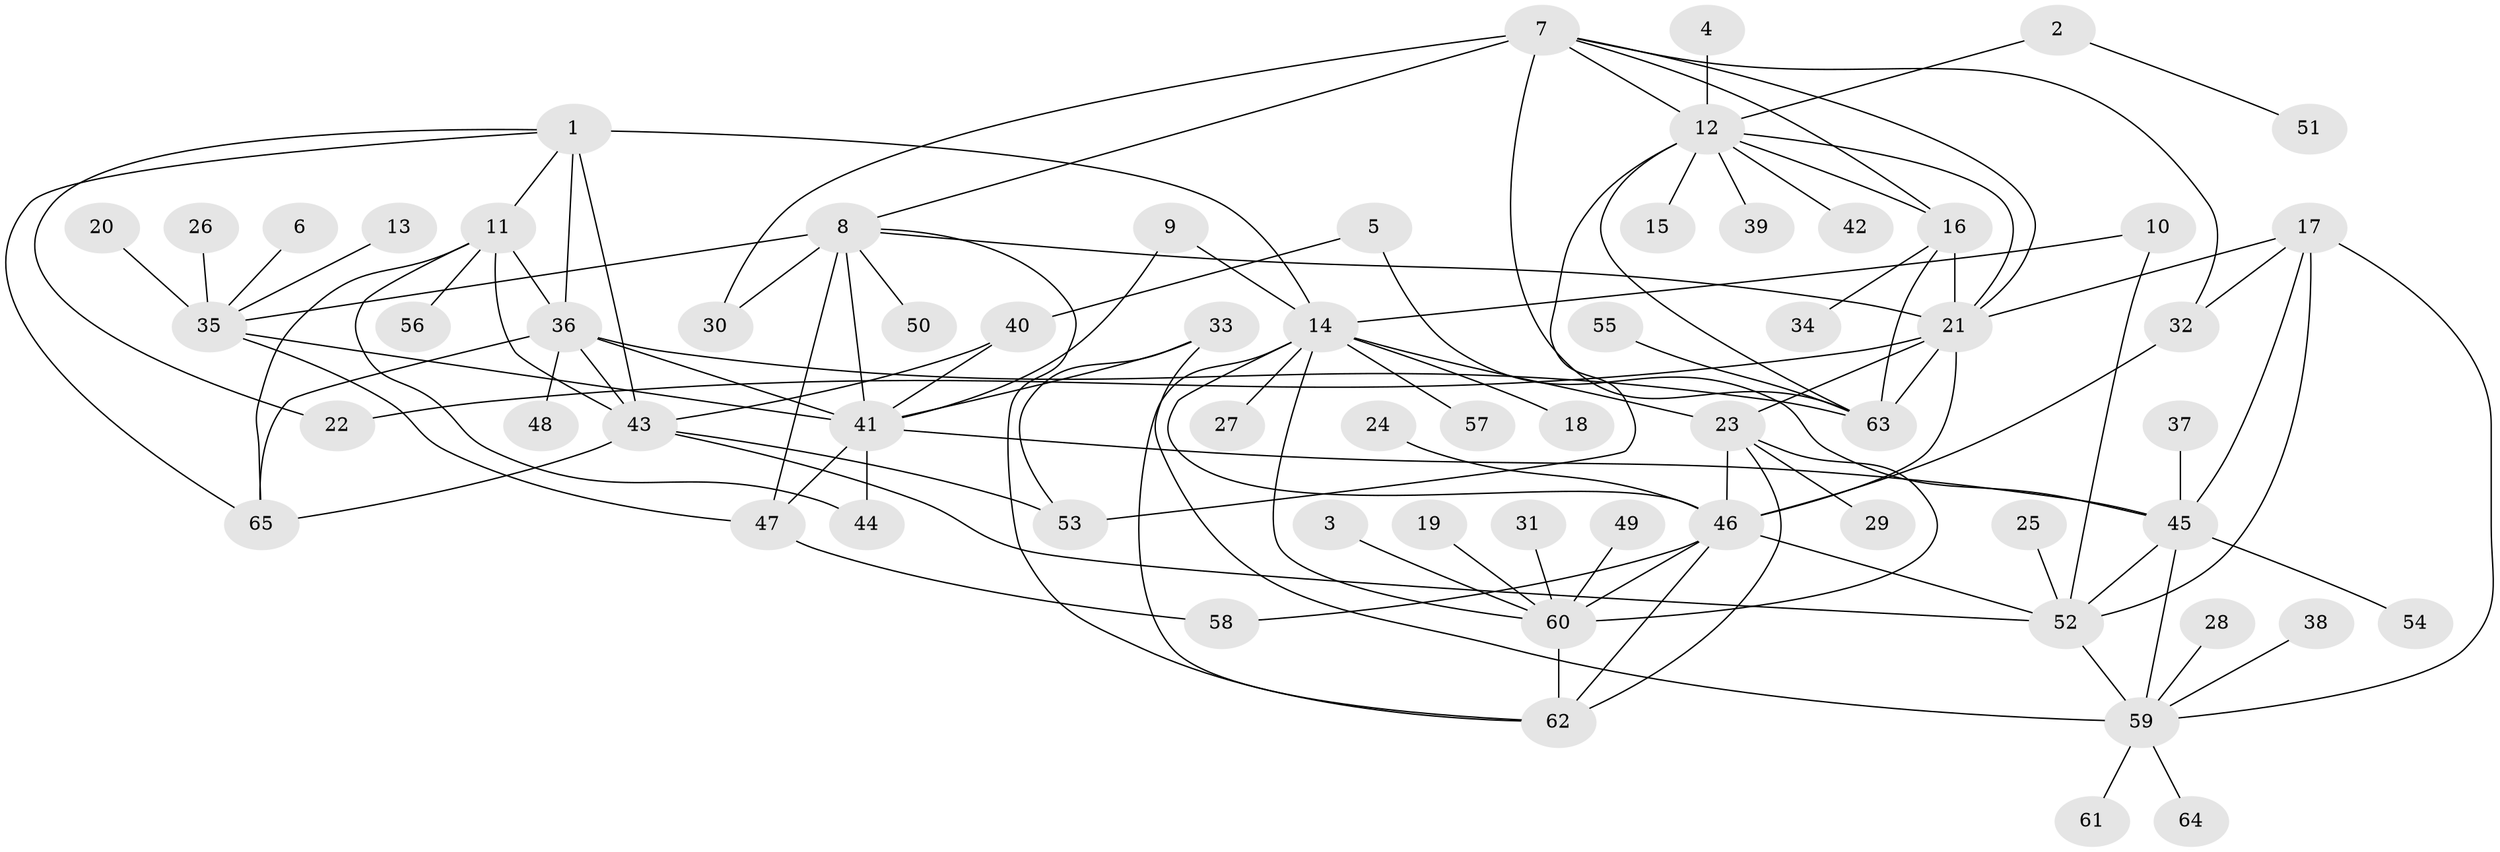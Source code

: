 // original degree distribution, {10: 0.023076923076923078, 7: 0.05384615384615385, 9: 0.038461538461538464, 8: 0.05384615384615385, 6: 0.015384615384615385, 13: 0.015384615384615385, 5: 0.015384615384615385, 12: 0.015384615384615385, 11: 0.007692307692307693, 2: 0.16153846153846155, 1: 0.5384615384615384, 3: 0.05384615384615385, 4: 0.007692307692307693}
// Generated by graph-tools (version 1.1) at 2025/02/03/09/25 03:02:36]
// undirected, 65 vertices, 109 edges
graph export_dot {
graph [start="1"]
  node [color=gray90,style=filled];
  1;
  2;
  3;
  4;
  5;
  6;
  7;
  8;
  9;
  10;
  11;
  12;
  13;
  14;
  15;
  16;
  17;
  18;
  19;
  20;
  21;
  22;
  23;
  24;
  25;
  26;
  27;
  28;
  29;
  30;
  31;
  32;
  33;
  34;
  35;
  36;
  37;
  38;
  39;
  40;
  41;
  42;
  43;
  44;
  45;
  46;
  47;
  48;
  49;
  50;
  51;
  52;
  53;
  54;
  55;
  56;
  57;
  58;
  59;
  60;
  61;
  62;
  63;
  64;
  65;
  1 -- 11 [weight=1.0];
  1 -- 14 [weight=1.0];
  1 -- 22 [weight=1.0];
  1 -- 36 [weight=1.0];
  1 -- 43 [weight=2.0];
  1 -- 65 [weight=1.0];
  2 -- 12 [weight=1.0];
  2 -- 51 [weight=1.0];
  3 -- 60 [weight=1.0];
  4 -- 12 [weight=1.0];
  5 -- 40 [weight=1.0];
  5 -- 45 [weight=1.0];
  6 -- 35 [weight=1.0];
  7 -- 8 [weight=1.0];
  7 -- 12 [weight=1.0];
  7 -- 16 [weight=1.0];
  7 -- 21 [weight=1.0];
  7 -- 30 [weight=1.0];
  7 -- 32 [weight=1.0];
  7 -- 63 [weight=2.0];
  8 -- 21 [weight=1.0];
  8 -- 30 [weight=1.0];
  8 -- 35 [weight=2.0];
  8 -- 41 [weight=4.0];
  8 -- 47 [weight=2.0];
  8 -- 50 [weight=1.0];
  8 -- 62 [weight=1.0];
  9 -- 14 [weight=1.0];
  9 -- 41 [weight=1.0];
  10 -- 14 [weight=1.0];
  10 -- 52 [weight=1.0];
  11 -- 36 [weight=1.0];
  11 -- 43 [weight=2.0];
  11 -- 44 [weight=1.0];
  11 -- 56 [weight=1.0];
  11 -- 65 [weight=1.0];
  12 -- 15 [weight=1.0];
  12 -- 16 [weight=1.0];
  12 -- 21 [weight=1.0];
  12 -- 39 [weight=1.0];
  12 -- 42 [weight=1.0];
  12 -- 53 [weight=1.0];
  12 -- 63 [weight=2.0];
  13 -- 35 [weight=1.0];
  14 -- 18 [weight=1.0];
  14 -- 23 [weight=1.0];
  14 -- 27 [weight=1.0];
  14 -- 46 [weight=1.0];
  14 -- 57 [weight=1.0];
  14 -- 60 [weight=2.0];
  14 -- 62 [weight=1.0];
  16 -- 21 [weight=1.0];
  16 -- 34 [weight=1.0];
  16 -- 63 [weight=2.0];
  17 -- 21 [weight=1.0];
  17 -- 32 [weight=1.0];
  17 -- 45 [weight=1.0];
  17 -- 52 [weight=2.0];
  17 -- 59 [weight=2.0];
  19 -- 60 [weight=1.0];
  20 -- 35 [weight=1.0];
  21 -- 22 [weight=1.0];
  21 -- 23 [weight=1.0];
  21 -- 46 [weight=1.0];
  21 -- 63 [weight=2.0];
  23 -- 29 [weight=1.0];
  23 -- 46 [weight=1.0];
  23 -- 60 [weight=2.0];
  23 -- 62 [weight=1.0];
  24 -- 46 [weight=1.0];
  25 -- 52 [weight=1.0];
  26 -- 35 [weight=1.0];
  28 -- 59 [weight=1.0];
  31 -- 60 [weight=1.0];
  32 -- 46 [weight=1.0];
  33 -- 41 [weight=1.0];
  33 -- 53 [weight=1.0];
  33 -- 59 [weight=1.0];
  35 -- 41 [weight=2.0];
  35 -- 47 [weight=1.0];
  36 -- 41 [weight=1.0];
  36 -- 43 [weight=2.0];
  36 -- 48 [weight=1.0];
  36 -- 63 [weight=1.0];
  36 -- 65 [weight=1.0];
  37 -- 45 [weight=1.0];
  38 -- 59 [weight=1.0];
  40 -- 41 [weight=1.0];
  40 -- 43 [weight=1.0];
  41 -- 44 [weight=1.0];
  41 -- 45 [weight=1.0];
  41 -- 47 [weight=2.0];
  43 -- 52 [weight=1.0];
  43 -- 53 [weight=1.0];
  43 -- 65 [weight=2.0];
  45 -- 52 [weight=2.0];
  45 -- 54 [weight=1.0];
  45 -- 59 [weight=2.0];
  46 -- 52 [weight=1.0];
  46 -- 58 [weight=1.0];
  46 -- 60 [weight=2.0];
  46 -- 62 [weight=1.0];
  47 -- 58 [weight=1.0];
  49 -- 60 [weight=1.0];
  52 -- 59 [weight=4.0];
  55 -- 63 [weight=1.0];
  59 -- 61 [weight=1.0];
  59 -- 64 [weight=1.0];
  60 -- 62 [weight=2.0];
}
